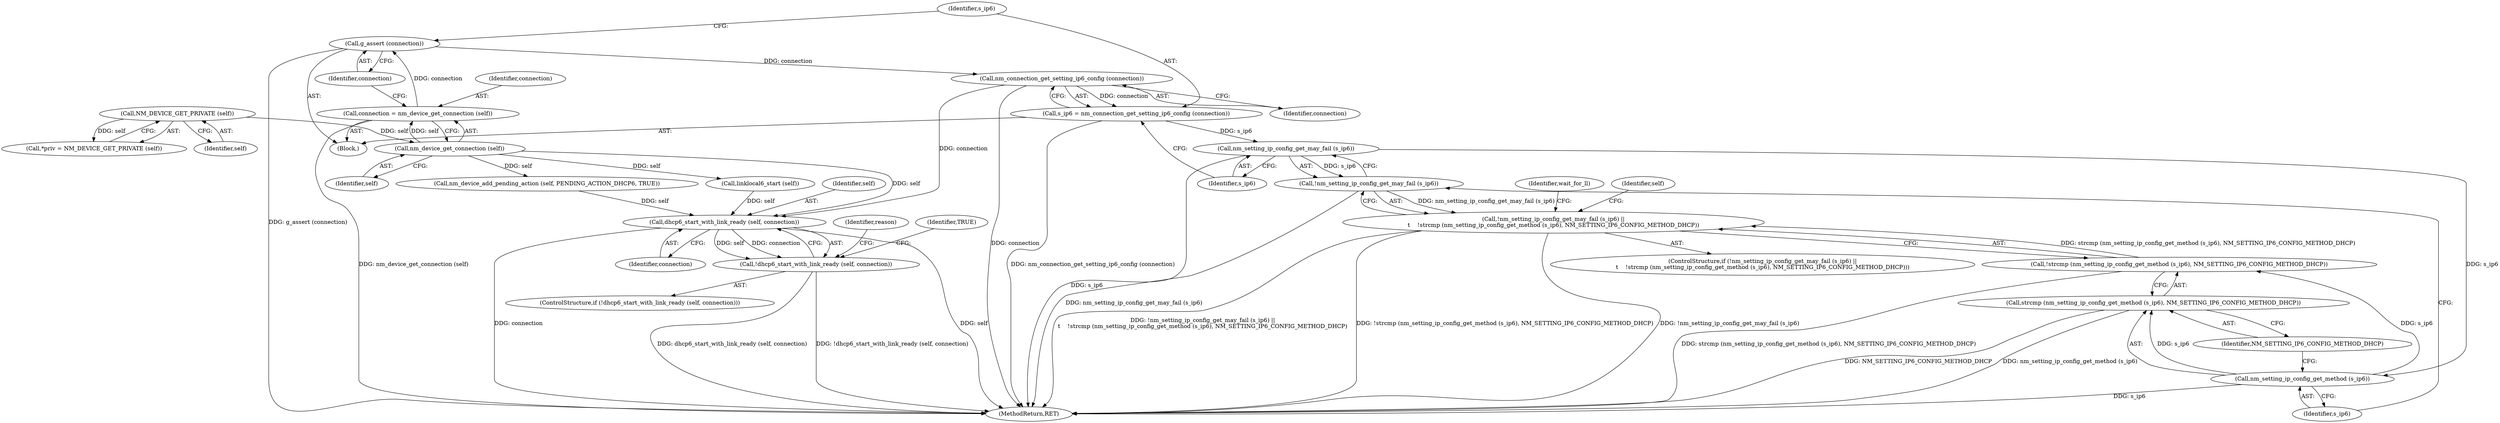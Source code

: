 digraph "0_NetworkManager_d5fc88e573fa58b93034b04d35a2454f5d28cad9@API" {
"1006659" [label="(Call,nm_connection_get_setting_ip6_config (connection))"];
"1006655" [label="(Call,g_assert (connection))"];
"1006651" [label="(Call,connection = nm_device_get_connection (self))"];
"1006653" [label="(Call,nm_device_get_connection (self))"];
"1006626" [label="(Call,NM_DEVICE_GET_PRIVATE (self))"];
"1006657" [label="(Call,s_ip6 = nm_connection_get_setting_ip6_config (connection))"];
"1006664" [label="(Call,nm_setting_ip_config_get_may_fail (s_ip6))"];
"1006663" [label="(Call,!nm_setting_ip_config_get_may_fail (s_ip6))"];
"1006662" [label="(Call,!nm_setting_ip_config_get_may_fail (s_ip6) ||\n\t    !strcmp (nm_setting_ip_config_get_method (s_ip6), NM_SETTING_IP6_CONFIG_METHOD_DHCP))"];
"1006668" [label="(Call,nm_setting_ip_config_get_method (s_ip6))"];
"1006666" [label="(Call,!strcmp (nm_setting_ip_config_get_method (s_ip6), NM_SETTING_IP6_CONFIG_METHOD_DHCP))"];
"1006667" [label="(Call,strcmp (nm_setting_ip_config_get_method (s_ip6), NM_SETTING_IP6_CONFIG_METHOD_DHCP))"];
"1006696" [label="(Call,dhcp6_start_with_link_ready (self, connection))"];
"1006695" [label="(Call,!dhcp6_start_with_link_ready (self, connection))"];
"1006664" [label="(Call,nm_setting_ip_config_get_may_fail (s_ip6))"];
"1006667" [label="(Call,strcmp (nm_setting_ip_config_get_method (s_ip6), NM_SETTING_IP6_CONFIG_METHOD_DHCP))"];
"1006655" [label="(Call,g_assert (connection))"];
"1006669" [label="(Identifier,s_ip6)"];
"1006707" [label="(Identifier,TRUE)"];
"1006668" [label="(Call,nm_setting_ip_config_get_method (s_ip6))"];
"1006654" [label="(Identifier,self)"];
"1006656" [label="(Identifier,connection)"];
"1006697" [label="(Identifier,self)"];
"1006698" [label="(Identifier,connection)"];
"1006627" [label="(Identifier,self)"];
"1006702" [label="(Identifier,reason)"];
"1006657" [label="(Call,s_ip6 = nm_connection_get_setting_ip6_config (connection))"];
"1006666" [label="(Call,!strcmp (nm_setting_ip_config_get_method (s_ip6), NM_SETTING_IP6_CONFIG_METHOD_DHCP))"];
"1006670" [label="(Identifier,NM_SETTING_IP6_CONFIG_METHOD_DHCP)"];
"1006696" [label="(Call,dhcp6_start_with_link_ready (self, connection))"];
"1006660" [label="(Identifier,connection)"];
"1006661" [label="(ControlStructure,if (!nm_setting_ip_config_get_may_fail (s_ip6) ||\n\t    !strcmp (nm_setting_ip_config_get_method (s_ip6), NM_SETTING_IP6_CONFIG_METHOD_DHCP)))"];
"1006652" [label="(Identifier,connection)"];
"1006663" [label="(Call,!nm_setting_ip_config_get_may_fail (s_ip6))"];
"1006671" [label="(Call,nm_device_add_pending_action (self, PENDING_ACTION_DHCP6, TRUE))"];
"1006622" [label="(Block,)"];
"1006676" [label="(Identifier,wait_for_ll)"];
"1006662" [label="(Call,!nm_setting_ip_config_get_may_fail (s_ip6) ||\n\t    !strcmp (nm_setting_ip_config_get_method (s_ip6), NM_SETTING_IP6_CONFIG_METHOD_DHCP))"];
"1006653" [label="(Call,nm_device_get_connection (self))"];
"1006694" [label="(ControlStructure,if (!dhcp6_start_with_link_ready (self, connection)))"];
"1006681" [label="(Call,linklocal6_start (self))"];
"1006651" [label="(Call,connection = nm_device_get_connection (self))"];
"1006695" [label="(Call,!dhcp6_start_with_link_ready (self, connection))"];
"1006624" [label="(Call,*priv = NM_DEVICE_GET_PRIVATE (self))"];
"1006658" [label="(Identifier,s_ip6)"];
"1007368" [label="(MethodReturn,RET)"];
"1006626" [label="(Call,NM_DEVICE_GET_PRIVATE (self))"];
"1006665" [label="(Identifier,s_ip6)"];
"1006672" [label="(Identifier,self)"];
"1006659" [label="(Call,nm_connection_get_setting_ip6_config (connection))"];
"1006659" -> "1006657"  [label="AST: "];
"1006659" -> "1006660"  [label="CFG: "];
"1006660" -> "1006659"  [label="AST: "];
"1006657" -> "1006659"  [label="CFG: "];
"1006659" -> "1007368"  [label="DDG: connection"];
"1006659" -> "1006657"  [label="DDG: connection"];
"1006655" -> "1006659"  [label="DDG: connection"];
"1006659" -> "1006696"  [label="DDG: connection"];
"1006655" -> "1006622"  [label="AST: "];
"1006655" -> "1006656"  [label="CFG: "];
"1006656" -> "1006655"  [label="AST: "];
"1006658" -> "1006655"  [label="CFG: "];
"1006655" -> "1007368"  [label="DDG: g_assert (connection)"];
"1006651" -> "1006655"  [label="DDG: connection"];
"1006651" -> "1006622"  [label="AST: "];
"1006651" -> "1006653"  [label="CFG: "];
"1006652" -> "1006651"  [label="AST: "];
"1006653" -> "1006651"  [label="AST: "];
"1006656" -> "1006651"  [label="CFG: "];
"1006651" -> "1007368"  [label="DDG: nm_device_get_connection (self)"];
"1006653" -> "1006651"  [label="DDG: self"];
"1006653" -> "1006654"  [label="CFG: "];
"1006654" -> "1006653"  [label="AST: "];
"1006626" -> "1006653"  [label="DDG: self"];
"1006653" -> "1006671"  [label="DDG: self"];
"1006653" -> "1006681"  [label="DDG: self"];
"1006653" -> "1006696"  [label="DDG: self"];
"1006626" -> "1006624"  [label="AST: "];
"1006626" -> "1006627"  [label="CFG: "];
"1006627" -> "1006626"  [label="AST: "];
"1006624" -> "1006626"  [label="CFG: "];
"1006626" -> "1006624"  [label="DDG: self"];
"1006657" -> "1006622"  [label="AST: "];
"1006658" -> "1006657"  [label="AST: "];
"1006665" -> "1006657"  [label="CFG: "];
"1006657" -> "1007368"  [label="DDG: nm_connection_get_setting_ip6_config (connection)"];
"1006657" -> "1006664"  [label="DDG: s_ip6"];
"1006664" -> "1006663"  [label="AST: "];
"1006664" -> "1006665"  [label="CFG: "];
"1006665" -> "1006664"  [label="AST: "];
"1006663" -> "1006664"  [label="CFG: "];
"1006664" -> "1007368"  [label="DDG: s_ip6"];
"1006664" -> "1006663"  [label="DDG: s_ip6"];
"1006664" -> "1006668"  [label="DDG: s_ip6"];
"1006663" -> "1006662"  [label="AST: "];
"1006669" -> "1006663"  [label="CFG: "];
"1006662" -> "1006663"  [label="CFG: "];
"1006663" -> "1007368"  [label="DDG: nm_setting_ip_config_get_may_fail (s_ip6)"];
"1006663" -> "1006662"  [label="DDG: nm_setting_ip_config_get_may_fail (s_ip6)"];
"1006662" -> "1006661"  [label="AST: "];
"1006662" -> "1006666"  [label="CFG: "];
"1006666" -> "1006662"  [label="AST: "];
"1006672" -> "1006662"  [label="CFG: "];
"1006676" -> "1006662"  [label="CFG: "];
"1006662" -> "1007368"  [label="DDG: !nm_setting_ip_config_get_may_fail (s_ip6) ||\n\t    !strcmp (nm_setting_ip_config_get_method (s_ip6), NM_SETTING_IP6_CONFIG_METHOD_DHCP)"];
"1006662" -> "1007368"  [label="DDG: !strcmp (nm_setting_ip_config_get_method (s_ip6), NM_SETTING_IP6_CONFIG_METHOD_DHCP)"];
"1006662" -> "1007368"  [label="DDG: !nm_setting_ip_config_get_may_fail (s_ip6)"];
"1006666" -> "1006662"  [label="DDG: strcmp (nm_setting_ip_config_get_method (s_ip6), NM_SETTING_IP6_CONFIG_METHOD_DHCP)"];
"1006668" -> "1006667"  [label="AST: "];
"1006668" -> "1006669"  [label="CFG: "];
"1006669" -> "1006668"  [label="AST: "];
"1006670" -> "1006668"  [label="CFG: "];
"1006668" -> "1007368"  [label="DDG: s_ip6"];
"1006668" -> "1006666"  [label="DDG: s_ip6"];
"1006668" -> "1006667"  [label="DDG: s_ip6"];
"1006666" -> "1006667"  [label="CFG: "];
"1006667" -> "1006666"  [label="AST: "];
"1006666" -> "1007368"  [label="DDG: strcmp (nm_setting_ip_config_get_method (s_ip6), NM_SETTING_IP6_CONFIG_METHOD_DHCP)"];
"1006667" -> "1006670"  [label="CFG: "];
"1006670" -> "1006667"  [label="AST: "];
"1006667" -> "1007368"  [label="DDG: nm_setting_ip_config_get_method (s_ip6)"];
"1006667" -> "1007368"  [label="DDG: NM_SETTING_IP6_CONFIG_METHOD_DHCP"];
"1006696" -> "1006695"  [label="AST: "];
"1006696" -> "1006698"  [label="CFG: "];
"1006697" -> "1006696"  [label="AST: "];
"1006698" -> "1006696"  [label="AST: "];
"1006695" -> "1006696"  [label="CFG: "];
"1006696" -> "1007368"  [label="DDG: self"];
"1006696" -> "1007368"  [label="DDG: connection"];
"1006696" -> "1006695"  [label="DDG: self"];
"1006696" -> "1006695"  [label="DDG: connection"];
"1006681" -> "1006696"  [label="DDG: self"];
"1006671" -> "1006696"  [label="DDG: self"];
"1006695" -> "1006694"  [label="AST: "];
"1006702" -> "1006695"  [label="CFG: "];
"1006707" -> "1006695"  [label="CFG: "];
"1006695" -> "1007368"  [label="DDG: !dhcp6_start_with_link_ready (self, connection)"];
"1006695" -> "1007368"  [label="DDG: dhcp6_start_with_link_ready (self, connection)"];
}

